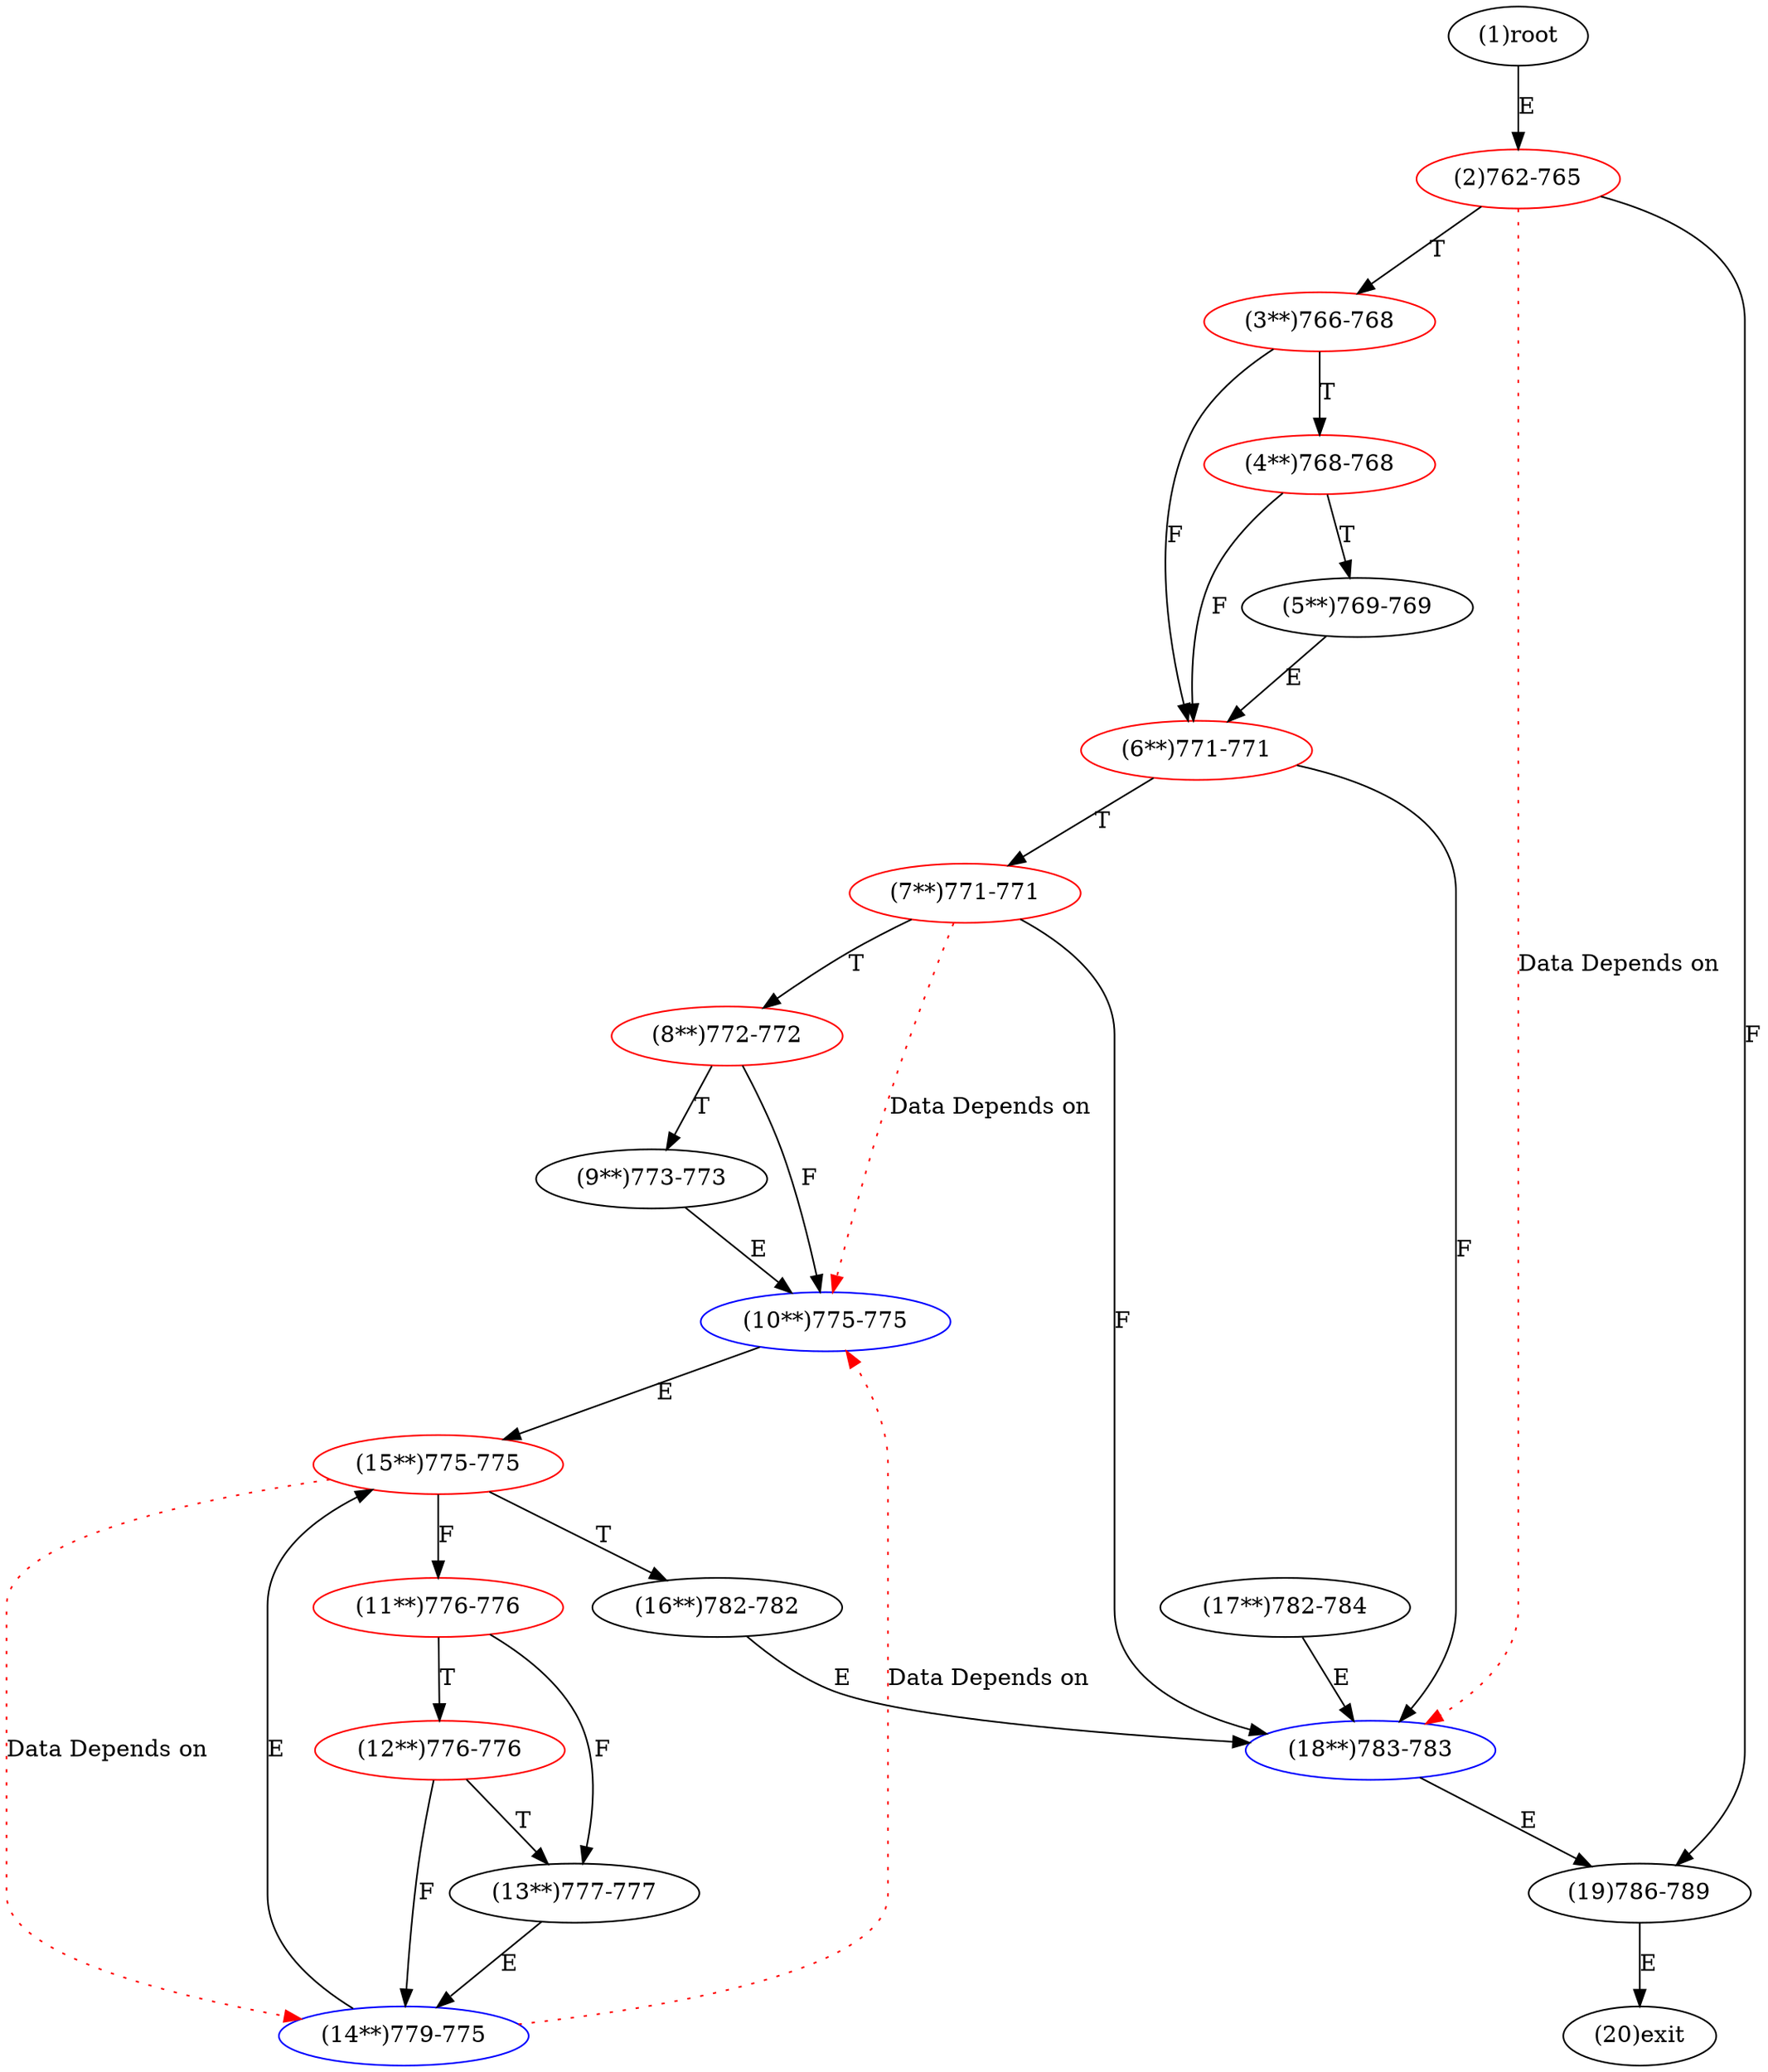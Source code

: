 digraph "" { 
1[ label="(1)root"];
2[ label="(2)762-765",color=red];
3[ label="(3**)766-768",color=red];
4[ label="(4**)768-768",color=red];
5[ label="(5**)769-769"];
6[ label="(6**)771-771",color=red];
7[ label="(7**)771-771",color=red];
8[ label="(8**)772-772",color=red];
9[ label="(9**)773-773"];
10[ label="(10**)775-775",color=blue];
11[ label="(11**)776-776",color=red];
12[ label="(12**)776-776",color=red];
13[ label="(13**)777-777"];
14[ label="(14**)779-775",color=blue];
15[ label="(15**)775-775",color=red];
17[ label="(17**)782-784"];
16[ label="(16**)782-782"];
19[ label="(19)786-789"];
18[ label="(18**)783-783",color=blue];
20[ label="(20)exit"];
1->2[ label="E"];
2->19[ label="F"];
2->3[ label="T"];
3->6[ label="F"];
3->4[ label="T"];
4->6[ label="F"];
4->5[ label="T"];
5->6[ label="E"];
6->18[ label="F"];
6->7[ label="T"];
7->18[ label="F"];
7->8[ label="T"];
8->10[ label="F"];
8->9[ label="T"];
9->10[ label="E"];
10->15[ label="E"];
11->13[ label="F"];
11->12[ label="T"];
12->14[ label="F"];
12->13[ label="T"];
13->14[ label="E"];
14->15[ label="E"];
15->11[ label="F"];
15->16[ label="T"];
16->18[ label="E"];
17->18[ label="E"];
18->19[ label="E"];
19->20[ label="E"];
2->18[ color="red" label="Data Depends on" style = dotted ];
7->10[ color="red" label="Data Depends on" style = dotted ];
14->10[ color="red" label="Data Depends on" style = dotted ];
15->14[ color="red" label="Data Depends on" style = dotted ];
}